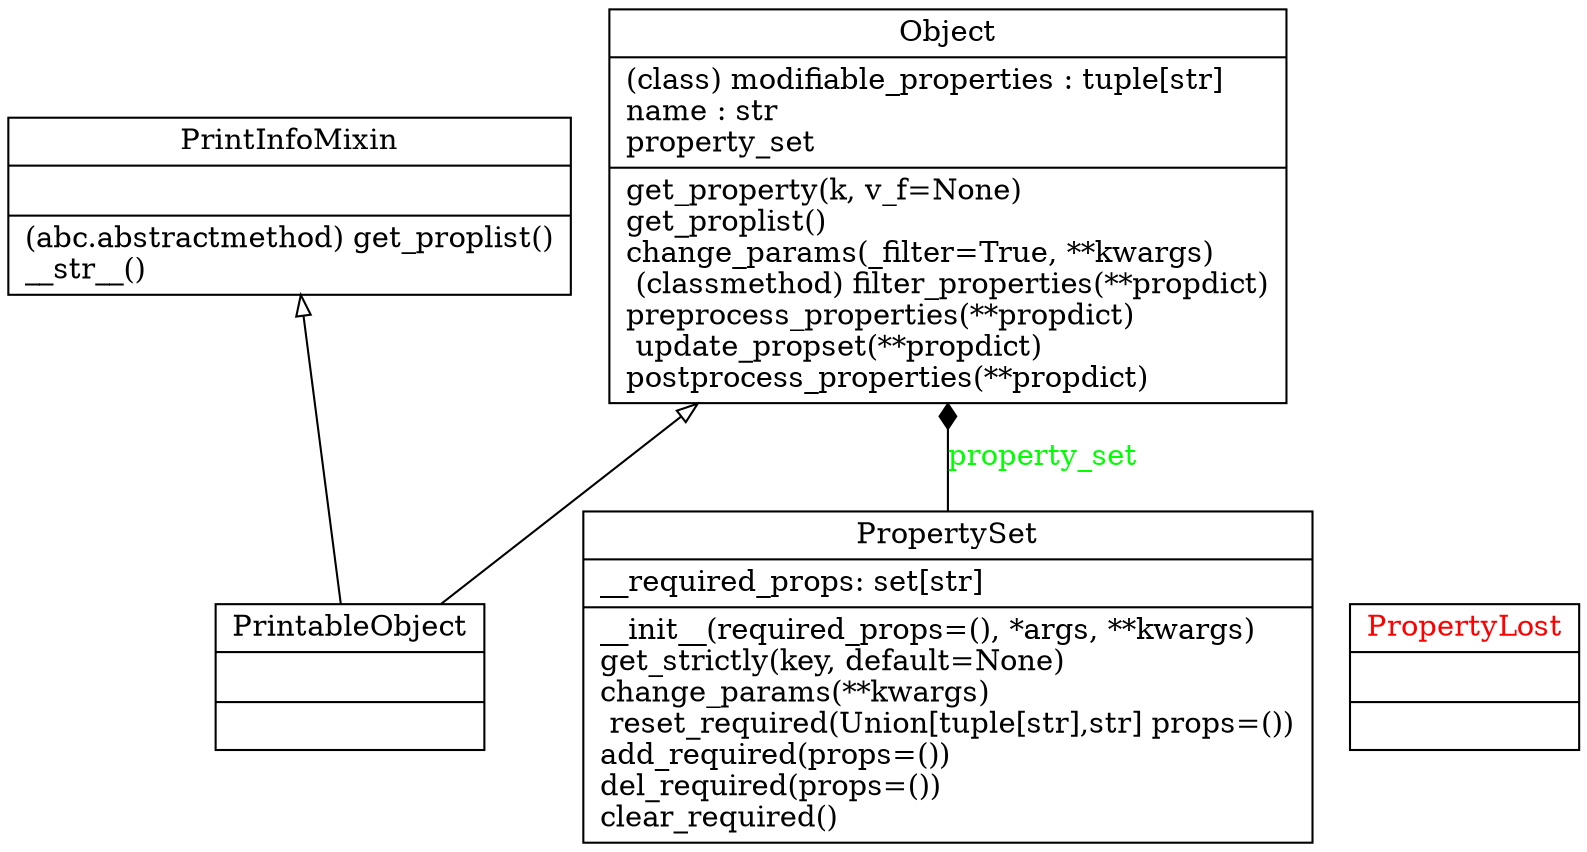 digraph "classes" {
charset="utf-8"
rankdir=BT
"0" [label="{PrintInfoMixin|\l|(abc.abstractmethod) get_proplist()\l__str__()\l}", shape="record"];
"1" [label="{PrintableObject|\l|}", shape="record"];
"2" [fontcolor="red", label="{PropertyLost|\l|}", shape="record"];
"3" [label="{PropertySet|__required_props: set[str]\l|
            __init__(required_props=(), *args, **kwargs)\lget_strictly(key, default=None)\lchange_params(**kwargs)\l
            reset_required(Union[tuple[str],str] props=())\ladd_required(props=())\ldel_required(props=())\lclear_required()\l}", shape="record"];
"4" [label="{Object|(class) modifiable_properties : tuple[str]\lname : str\lproperty_set\l|
            get_property(k, v_f=None)\lget_proplist()\lchange_params(_filter=True, **kwargs)\l
            (classmethod) filter_properties(**propdict)\lpreprocess_properties(**propdict)\l
            update_propset(**propdict)\lpostprocess_properties(**propdict)\l
            }", shape="record"];
"1" -> "0" [arrowhead="empty", arrowtail="none"];
"1" -> "4" [arrowhead="empty", arrowtail="none"];
"3" -> "4" [arrowhead="diamond", arrowtail="none", fontcolor="green", label="property_set", style="solid"];
}
